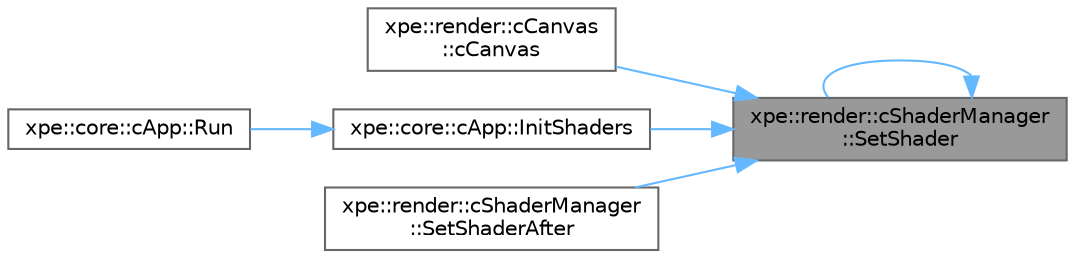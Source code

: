 digraph "xpe::render::cShaderManager::SetShader"
{
 // LATEX_PDF_SIZE
  bgcolor="transparent";
  edge [fontname=Helvetica,fontsize=10,labelfontname=Helvetica,labelfontsize=10];
  node [fontname=Helvetica,fontsize=10,shape=box,height=0.2,width=0.4];
  rankdir="RL";
  Node1 [id="Node000001",label="xpe::render::cShaderManager\l::SetShader",height=0.2,width=0.4,color="gray40", fillcolor="grey60", style="filled", fontcolor="black",tooltip=" "];
  Node1 -> Node2 [id="edge11_Node000001_Node000002",dir="back",color="steelblue1",style="solid",tooltip=" "];
  Node2 [id="Node000002",label="xpe::render::cCanvas\l::cCanvas",height=0.2,width=0.4,color="grey40", fillcolor="white", style="filled",URL="$classxpe_1_1render_1_1c_canvas.html#a9d8c18ddfb24dcd26edf2ee2472f0fb5",tooltip=" "];
  Node1 -> Node3 [id="edge12_Node000001_Node000003",dir="back",color="steelblue1",style="solid",tooltip=" "];
  Node3 [id="Node000003",label="xpe::core::cApp::InitShaders",height=0.2,width=0.4,color="grey40", fillcolor="white", style="filled",URL="$classxpe_1_1core_1_1c_app.html#a0346f4840135da0c87a39899926cd98e",tooltip=" "];
  Node3 -> Node4 [id="edge13_Node000003_Node000004",dir="back",color="steelblue1",style="solid",tooltip=" "];
  Node4 [id="Node000004",label="xpe::core::cApp::Run",height=0.2,width=0.4,color="grey40", fillcolor="white", style="filled",URL="$classxpe_1_1core_1_1c_app.html#adf244904fa58277fe265be994ae664fc",tooltip=" "];
  Node1 -> Node1 [id="edge14_Node000001_Node000001",dir="back",color="steelblue1",style="solid",tooltip=" "];
  Node1 -> Node5 [id="edge15_Node000001_Node000005",dir="back",color="steelblue1",style="solid",tooltip=" "];
  Node5 [id="Node000005",label="xpe::render::cShaderManager\l::SetShaderAfter",height=0.2,width=0.4,color="grey40", fillcolor="white", style="filled",URL="$classxpe_1_1render_1_1c_shader_manager.html#aee87be75b6982c9d1ff023c66f3d54c9",tooltip=" "];
}
